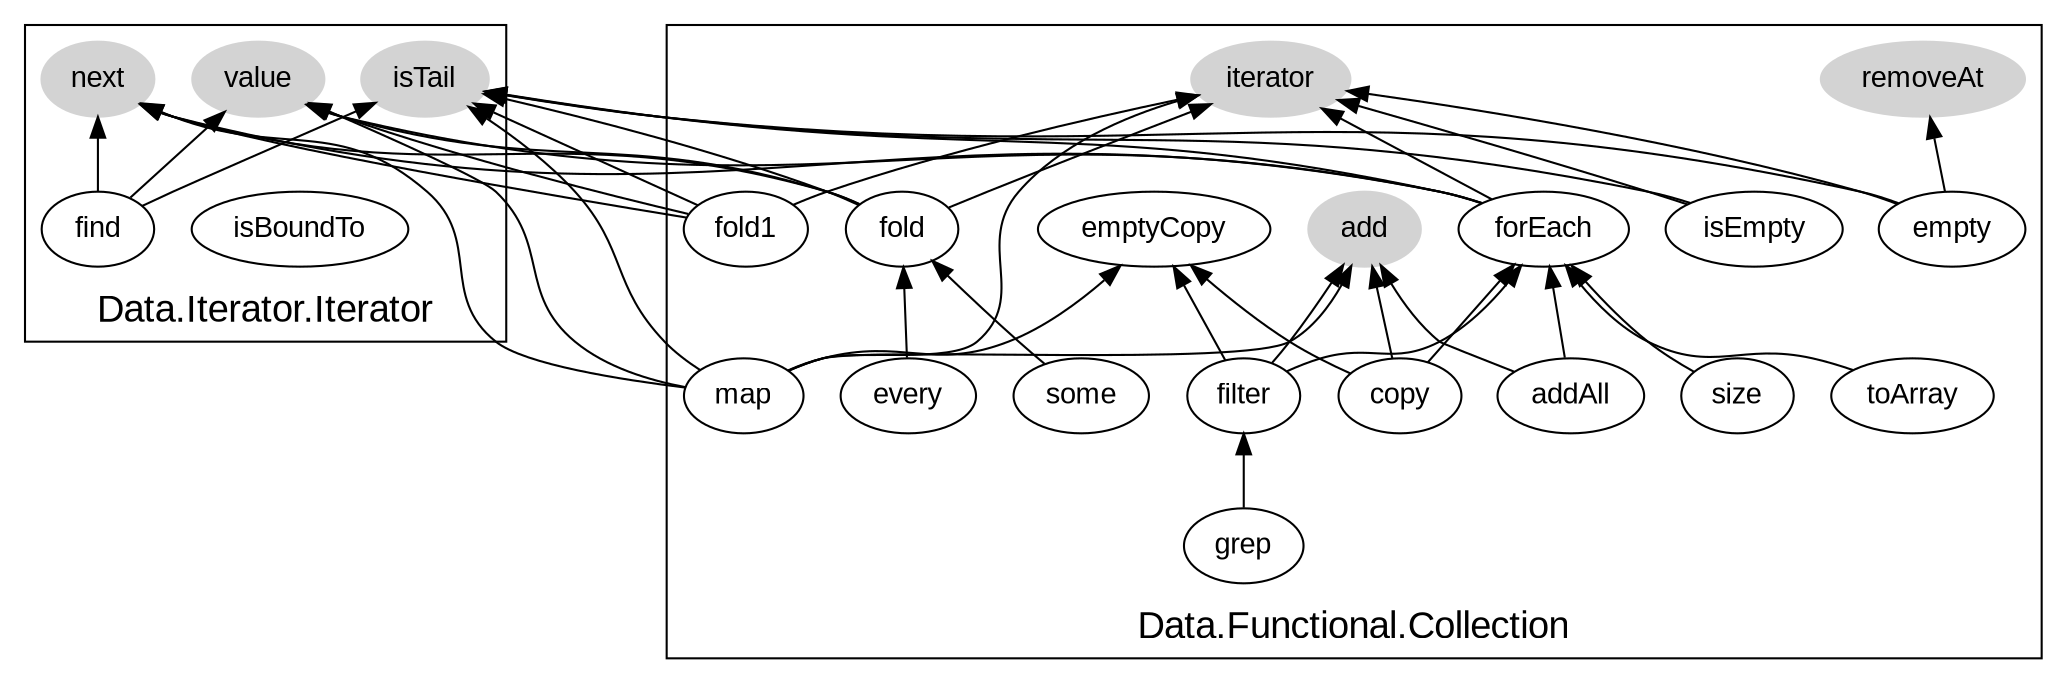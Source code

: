 digraph Collection {
    graph [ rankdir  = BT
            color    = black
            fontname = Arial
            fontsize = 18    ]
    node  [ fontname = Arial ]
    
    
    subgraph cluster_Iterator {
        label = "Data.Iterator.Iterator"
        
        value  [ style=filled, color=lightgray ]
        isTail [ style=filled, color=lightgray ]
        next   [ style=filled, color=lightgray ]
        
        isBoundTo
        
        find -> isTail
        find -> next
        find -> value
    }
    
    
    subgraph cluster_Collection {
        label = "Data.Functional.Collection"
        
        /* From Enumerable --> */
        iterator [ style=filled, color=lightgray ]
        
        forEach -> iterator
        forEach -> isTail
        forEach -> next
        forEach -> value
        fold    -> iterator
        fold    -> isTail
        fold    -> next
        fold    -> value
        fold1   -> iterator
        fold1   -> isTail
        fold1   -> next
        fold1   -> value
        every   -> fold
        some    -> fold
        /* <-- From Enumerable */
        
        add      [ style=filled, color=lightgray ]
        removeAt [ style=filled, color=lightgray ]
    
        toArray -> forEach
        addAll  -> add
        addAll  -> forEach
        isEmpty -> iterator
        isEmpty -> isTail
        empty   -> iterator
        empty   -> isTail
        empty   -> removeAt
        size    -> forEach
        copy    -> emptyCopy
        copy    -> forEach
        copy    -> add
        filter  -> emptyCopy
        filter  -> forEach
        filter  -> add
        grep    -> filter
        map     -> emptyCopy
        map     -> isTail
        map     -> next
        map     -> value
        map     -> iterator
        map     -> add
    }
    
}
